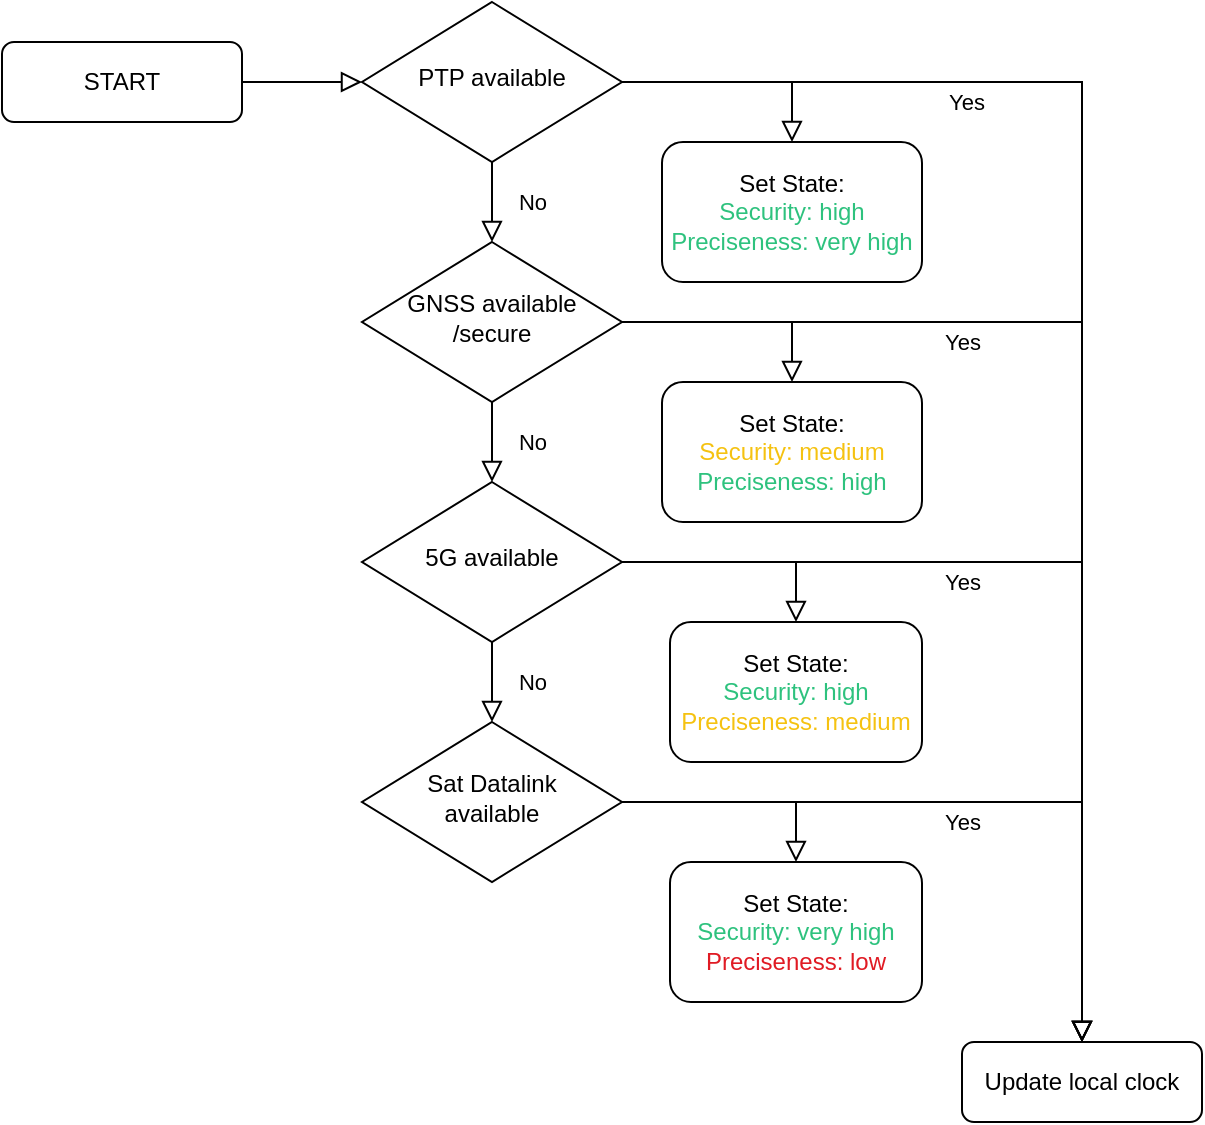 <mxfile version="26.1.0">
  <diagram id="C5RBs43oDa-KdzZeNtuy" name="Page-1">
    <mxGraphModel dx="1434" dy="790" grid="1" gridSize="10" guides="1" tooltips="1" connect="1" arrows="1" fold="1" page="1" pageScale="1" pageWidth="827" pageHeight="1169" math="0" shadow="0">
      <root>
        <mxCell id="WIyWlLk6GJQsqaUBKTNV-0" />
        <mxCell id="WIyWlLk6GJQsqaUBKTNV-1" parent="WIyWlLk6GJQsqaUBKTNV-0" />
        <mxCell id="WIyWlLk6GJQsqaUBKTNV-2" value="" style="rounded=0;html=1;jettySize=auto;orthogonalLoop=1;fontSize=11;endArrow=block;endFill=0;endSize=8;strokeWidth=1;shadow=0;labelBackgroundColor=none;edgeStyle=orthogonalEdgeStyle;" parent="WIyWlLk6GJQsqaUBKTNV-1" source="WIyWlLk6GJQsqaUBKTNV-3" target="WIyWlLk6GJQsqaUBKTNV-6" edge="1">
          <mxGeometry relative="1" as="geometry" />
        </mxCell>
        <mxCell id="WIyWlLk6GJQsqaUBKTNV-3" value="START" style="rounded=1;whiteSpace=wrap;html=1;fontSize=12;glass=0;strokeWidth=1;shadow=0;" parent="WIyWlLk6GJQsqaUBKTNV-1" vertex="1">
          <mxGeometry x="20" y="80" width="120" height="40" as="geometry" />
        </mxCell>
        <mxCell id="WIyWlLk6GJQsqaUBKTNV-4" value="No" style="rounded=0;html=1;jettySize=auto;orthogonalLoop=1;fontSize=11;endArrow=block;endFill=0;endSize=8;strokeWidth=1;shadow=0;labelBackgroundColor=none;edgeStyle=orthogonalEdgeStyle;" parent="WIyWlLk6GJQsqaUBKTNV-1" source="WIyWlLk6GJQsqaUBKTNV-6" target="WIyWlLk6GJQsqaUBKTNV-10" edge="1">
          <mxGeometry y="20" relative="1" as="geometry">
            <mxPoint as="offset" />
          </mxGeometry>
        </mxCell>
        <mxCell id="WIyWlLk6GJQsqaUBKTNV-5" value="Yes" style="edgeStyle=orthogonalEdgeStyle;rounded=0;html=1;jettySize=auto;orthogonalLoop=1;fontSize=11;endArrow=block;endFill=0;endSize=8;strokeWidth=1;shadow=0;labelBackgroundColor=none;" parent="WIyWlLk6GJQsqaUBKTNV-1" source="WIyWlLk6GJQsqaUBKTNV-6" target="WIyWlLk6GJQsqaUBKTNV-7" edge="1">
          <mxGeometry x="-0.515" y="-10" relative="1" as="geometry">
            <mxPoint as="offset" />
          </mxGeometry>
        </mxCell>
        <mxCell id="WIyWlLk6GJQsqaUBKTNV-6" value="PTP available" style="rhombus;whiteSpace=wrap;html=1;shadow=0;fontFamily=Helvetica;fontSize=12;align=center;strokeWidth=1;spacing=6;spacingTop=-4;" parent="WIyWlLk6GJQsqaUBKTNV-1" vertex="1">
          <mxGeometry x="200" y="60" width="130" height="80" as="geometry" />
        </mxCell>
        <mxCell id="WIyWlLk6GJQsqaUBKTNV-7" value="Update local clock" style="rounded=1;whiteSpace=wrap;html=1;fontSize=12;glass=0;strokeWidth=1;shadow=0;" parent="WIyWlLk6GJQsqaUBKTNV-1" vertex="1">
          <mxGeometry x="500" y="580" width="120" height="40" as="geometry" />
        </mxCell>
        <mxCell id="WIyWlLk6GJQsqaUBKTNV-9" value="Yes" style="edgeStyle=orthogonalEdgeStyle;rounded=0;html=1;jettySize=auto;orthogonalLoop=1;fontSize=11;endArrow=block;endFill=0;endSize=8;strokeWidth=1;shadow=0;labelBackgroundColor=none;entryX=0.5;entryY=0;entryDx=0;entryDy=0;" parent="WIyWlLk6GJQsqaUBKTNV-1" source="WIyWlLk6GJQsqaUBKTNV-10" target="WIyWlLk6GJQsqaUBKTNV-7" edge="1">
          <mxGeometry x="-0.424" y="-10" relative="1" as="geometry">
            <mxPoint as="offset" />
            <mxPoint x="370" y="230" as="targetPoint" />
          </mxGeometry>
        </mxCell>
        <mxCell id="WIyWlLk6GJQsqaUBKTNV-10" value="&lt;div&gt;GNSS available&lt;/div&gt;&lt;div&gt;/secure&lt;/div&gt;" style="rhombus;whiteSpace=wrap;html=1;shadow=0;fontFamily=Helvetica;fontSize=12;align=center;strokeWidth=1;spacing=6;spacingTop=-4;" parent="WIyWlLk6GJQsqaUBKTNV-1" vertex="1">
          <mxGeometry x="200" y="180" width="130" height="80" as="geometry" />
        </mxCell>
        <mxCell id="-lLcHonVdKaZXlTNYJyY-3" value="Yes" style="edgeStyle=orthogonalEdgeStyle;rounded=0;html=1;jettySize=auto;orthogonalLoop=1;fontSize=11;endArrow=block;endFill=0;endSize=8;strokeWidth=1;shadow=0;labelBackgroundColor=none;entryX=0.5;entryY=0;entryDx=0;entryDy=0;" edge="1" parent="WIyWlLk6GJQsqaUBKTNV-1" source="-lLcHonVdKaZXlTNYJyY-4" target="WIyWlLk6GJQsqaUBKTNV-7">
          <mxGeometry x="-0.277" y="-10" relative="1" as="geometry">
            <mxPoint as="offset" />
            <mxPoint x="370" y="370" as="targetPoint" />
          </mxGeometry>
        </mxCell>
        <mxCell id="-lLcHonVdKaZXlTNYJyY-4" value="5G available" style="rhombus;whiteSpace=wrap;html=1;shadow=0;fontFamily=Helvetica;fontSize=12;align=center;strokeWidth=1;spacing=6;spacingTop=-4;" vertex="1" parent="WIyWlLk6GJQsqaUBKTNV-1">
          <mxGeometry x="200" y="300" width="130" height="80" as="geometry" />
        </mxCell>
        <mxCell id="-lLcHonVdKaZXlTNYJyY-7" value="No" style="rounded=0;html=1;jettySize=auto;orthogonalLoop=1;fontSize=11;endArrow=block;endFill=0;endSize=8;strokeWidth=1;shadow=0;labelBackgroundColor=none;edgeStyle=orthogonalEdgeStyle;exitX=0.5;exitY=1;exitDx=0;exitDy=0;" edge="1" parent="WIyWlLk6GJQsqaUBKTNV-1" source="WIyWlLk6GJQsqaUBKTNV-10" target="-lLcHonVdKaZXlTNYJyY-4">
          <mxGeometry y="20" relative="1" as="geometry">
            <mxPoint as="offset" />
            <mxPoint x="260" y="150" as="sourcePoint" />
            <mxPoint x="260" y="200" as="targetPoint" />
          </mxGeometry>
        </mxCell>
        <mxCell id="-lLcHonVdKaZXlTNYJyY-8" value="&lt;div&gt;Sat Datalink&lt;/div&gt;&lt;div&gt;available&lt;/div&gt;" style="rhombus;whiteSpace=wrap;html=1;shadow=0;fontFamily=Helvetica;fontSize=12;align=center;strokeWidth=1;spacing=6;spacingTop=-4;" vertex="1" parent="WIyWlLk6GJQsqaUBKTNV-1">
          <mxGeometry x="200" y="420" width="130" height="80" as="geometry" />
        </mxCell>
        <mxCell id="-lLcHonVdKaZXlTNYJyY-9" value="No" style="rounded=0;html=1;jettySize=auto;orthogonalLoop=1;fontSize=11;endArrow=block;endFill=0;endSize=8;strokeWidth=1;shadow=0;labelBackgroundColor=none;edgeStyle=orthogonalEdgeStyle;exitX=0.5;exitY=1;exitDx=0;exitDy=0;entryX=0.5;entryY=0;entryDx=0;entryDy=0;" edge="1" parent="WIyWlLk6GJQsqaUBKTNV-1" source="-lLcHonVdKaZXlTNYJyY-4" target="-lLcHonVdKaZXlTNYJyY-8">
          <mxGeometry y="20" relative="1" as="geometry">
            <mxPoint as="offset" />
            <mxPoint x="275" y="270" as="sourcePoint" />
            <mxPoint x="275" y="310" as="targetPoint" />
          </mxGeometry>
        </mxCell>
        <mxCell id="-lLcHonVdKaZXlTNYJyY-10" value="Yes" style="rounded=0;html=1;jettySize=auto;orthogonalLoop=1;fontSize=11;endArrow=block;endFill=0;endSize=8;strokeWidth=1;shadow=0;labelBackgroundColor=none;edgeStyle=orthogonalEdgeStyle;exitX=1;exitY=0.5;exitDx=0;exitDy=0;entryX=0.5;entryY=0;entryDx=0;entryDy=0;" edge="1" parent="WIyWlLk6GJQsqaUBKTNV-1" source="-lLcHonVdKaZXlTNYJyY-8" target="WIyWlLk6GJQsqaUBKTNV-7">
          <mxGeometry x="-0.029" y="-10" relative="1" as="geometry">
            <mxPoint as="offset" />
            <mxPoint x="275" y="390" as="sourcePoint" />
            <mxPoint x="275" y="430" as="targetPoint" />
          </mxGeometry>
        </mxCell>
        <mxCell id="-lLcHonVdKaZXlTNYJyY-11" value="&lt;div&gt;Set State: &lt;span style=&quot;color: light-dark(rgb(46, 194, 126), rgb(237, 237, 237));&quot;&gt;&lt;br&gt;&lt;/span&gt;&lt;/div&gt;&lt;div&gt;&lt;span style=&quot;color: light-dark(rgb(46, 194, 126), rgb(237, 237, 237));&quot;&gt;Security: high&lt;/span&gt;&lt;/div&gt;&lt;div&gt;&lt;span style=&quot;color: light-dark(rgb(46, 194, 126), rgb(237, 237, 237));&quot;&gt;Preciseness: very high&lt;/span&gt;&lt;/div&gt;" style="rounded=1;whiteSpace=wrap;html=1;fontSize=12;glass=0;strokeWidth=1;shadow=0;" vertex="1" parent="WIyWlLk6GJQsqaUBKTNV-1">
          <mxGeometry x="350" y="130" width="130" height="70" as="geometry" />
        </mxCell>
        <mxCell id="-lLcHonVdKaZXlTNYJyY-15" value="" style="rounded=0;html=1;jettySize=auto;orthogonalLoop=1;fontSize=11;endArrow=block;endFill=0;endSize=8;strokeWidth=1;shadow=0;labelBackgroundColor=none;edgeStyle=orthogonalEdgeStyle;entryX=0.5;entryY=0;entryDx=0;entryDy=0;" edge="1" parent="WIyWlLk6GJQsqaUBKTNV-1" source="WIyWlLk6GJQsqaUBKTNV-6" target="-lLcHonVdKaZXlTNYJyY-11">
          <mxGeometry y="20" relative="1" as="geometry">
            <mxPoint as="offset" />
            <mxPoint x="390" y="50" as="sourcePoint" />
            <mxPoint x="610" y="50" as="targetPoint" />
          </mxGeometry>
        </mxCell>
        <mxCell id="-lLcHonVdKaZXlTNYJyY-16" value="" style="rounded=0;html=1;jettySize=auto;orthogonalLoop=1;fontSize=11;endArrow=block;endFill=0;endSize=8;strokeWidth=1;shadow=0;labelBackgroundColor=none;edgeStyle=orthogonalEdgeStyle;entryX=0.5;entryY=0;entryDx=0;entryDy=0;" edge="1" parent="WIyWlLk6GJQsqaUBKTNV-1" source="WIyWlLk6GJQsqaUBKTNV-10" target="-lLcHonVdKaZXlTNYJyY-20">
          <mxGeometry y="20" relative="1" as="geometry">
            <mxPoint as="offset" />
            <mxPoint x="400" y="60" as="sourcePoint" />
            <mxPoint x="410" y="250" as="targetPoint" />
          </mxGeometry>
        </mxCell>
        <mxCell id="-lLcHonVdKaZXlTNYJyY-17" value="" style="rounded=0;html=1;jettySize=auto;orthogonalLoop=1;fontSize=11;endArrow=block;endFill=0;endSize=8;strokeWidth=1;shadow=0;labelBackgroundColor=none;edgeStyle=orthogonalEdgeStyle;exitX=1;exitY=0.5;exitDx=0;exitDy=0;entryX=0.5;entryY=0;entryDx=0;entryDy=0;" edge="1" parent="WIyWlLk6GJQsqaUBKTNV-1" source="-lLcHonVdKaZXlTNYJyY-4" target="-lLcHonVdKaZXlTNYJyY-21">
          <mxGeometry y="20" relative="1" as="geometry">
            <mxPoint as="offset" />
            <mxPoint x="410" y="70" as="sourcePoint" />
            <mxPoint x="410" y="370" as="targetPoint" />
          </mxGeometry>
        </mxCell>
        <mxCell id="-lLcHonVdKaZXlTNYJyY-18" value="" style="rounded=0;html=1;jettySize=auto;orthogonalLoop=1;fontSize=11;endArrow=block;endFill=0;endSize=8;strokeWidth=1;shadow=0;labelBackgroundColor=none;edgeStyle=orthogonalEdgeStyle;exitX=1;exitY=0.5;exitDx=0;exitDy=0;entryX=0.5;entryY=0;entryDx=0;entryDy=0;" edge="1" parent="WIyWlLk6GJQsqaUBKTNV-1" source="-lLcHonVdKaZXlTNYJyY-8" target="-lLcHonVdKaZXlTNYJyY-22">
          <mxGeometry y="20" relative="1" as="geometry">
            <mxPoint as="offset" />
            <mxPoint x="420" y="80" as="sourcePoint" />
            <mxPoint x="410" y="490" as="targetPoint" />
          </mxGeometry>
        </mxCell>
        <mxCell id="-lLcHonVdKaZXlTNYJyY-20" value="&lt;div&gt;Set State: &lt;span style=&quot;color: light-dark(rgb(46, 194, 126), rgb(237, 237, 237));&quot;&gt;&lt;br&gt;&lt;/span&gt;&lt;/div&gt;&lt;div&gt;&lt;span style=&quot;color: light-dark(rgb(245, 194, 17), rgb(237, 237, 237));&quot;&gt;Security: medium&lt;/span&gt;&lt;/div&gt;&lt;div&gt;&lt;span style=&quot;color: light-dark(rgb(46, 194, 126), rgb(237, 237, 237));&quot;&gt;Preciseness: high&lt;/span&gt;&lt;/div&gt;" style="rounded=1;whiteSpace=wrap;html=1;fontSize=12;glass=0;strokeWidth=1;shadow=0;" vertex="1" parent="WIyWlLk6GJQsqaUBKTNV-1">
          <mxGeometry x="350" y="250" width="130" height="70" as="geometry" />
        </mxCell>
        <mxCell id="-lLcHonVdKaZXlTNYJyY-21" value="&lt;div&gt;Set State: &lt;span style=&quot;color: light-dark(rgb(46, 194, 126), rgb(237, 237, 237));&quot;&gt;&lt;br&gt;&lt;/span&gt;&lt;/div&gt;&lt;div&gt;&lt;span style=&quot;color: light-dark(rgb(46, 194, 126), rgb(237, 237, 237));&quot;&gt;Security: high&lt;/span&gt;&lt;/div&gt;&lt;div&gt;&lt;span style=&quot;color: light-dark(rgb(245, 194, 17), rgb(237, 237, 237));&quot;&gt;Preciseness: medium&lt;/span&gt;&lt;/div&gt;" style="rounded=1;whiteSpace=wrap;html=1;fontSize=12;glass=0;strokeWidth=1;shadow=0;" vertex="1" parent="WIyWlLk6GJQsqaUBKTNV-1">
          <mxGeometry x="354" y="370" width="126" height="70" as="geometry" />
        </mxCell>
        <mxCell id="-lLcHonVdKaZXlTNYJyY-22" value="&lt;div&gt;Set State: &lt;span style=&quot;color: light-dark(rgb(46, 194, 126), rgb(237, 237, 237));&quot;&gt;&lt;br&gt;&lt;/span&gt;&lt;/div&gt;&lt;div&gt;&lt;span style=&quot;color: light-dark(rgb(46, 194, 126), rgb(237, 237, 237));&quot;&gt;Security: very high&lt;/span&gt;&lt;/div&gt;&lt;div&gt;&lt;span style=&quot;color: light-dark(rgb(224, 27, 36), rgb(237, 237, 237));&quot;&gt;Preciseness: low&lt;/span&gt;&lt;/div&gt;" style="rounded=1;whiteSpace=wrap;html=1;fontSize=12;glass=0;strokeWidth=1;shadow=0;" vertex="1" parent="WIyWlLk6GJQsqaUBKTNV-1">
          <mxGeometry x="354" y="490" width="126" height="70" as="geometry" />
        </mxCell>
      </root>
    </mxGraphModel>
  </diagram>
</mxfile>
